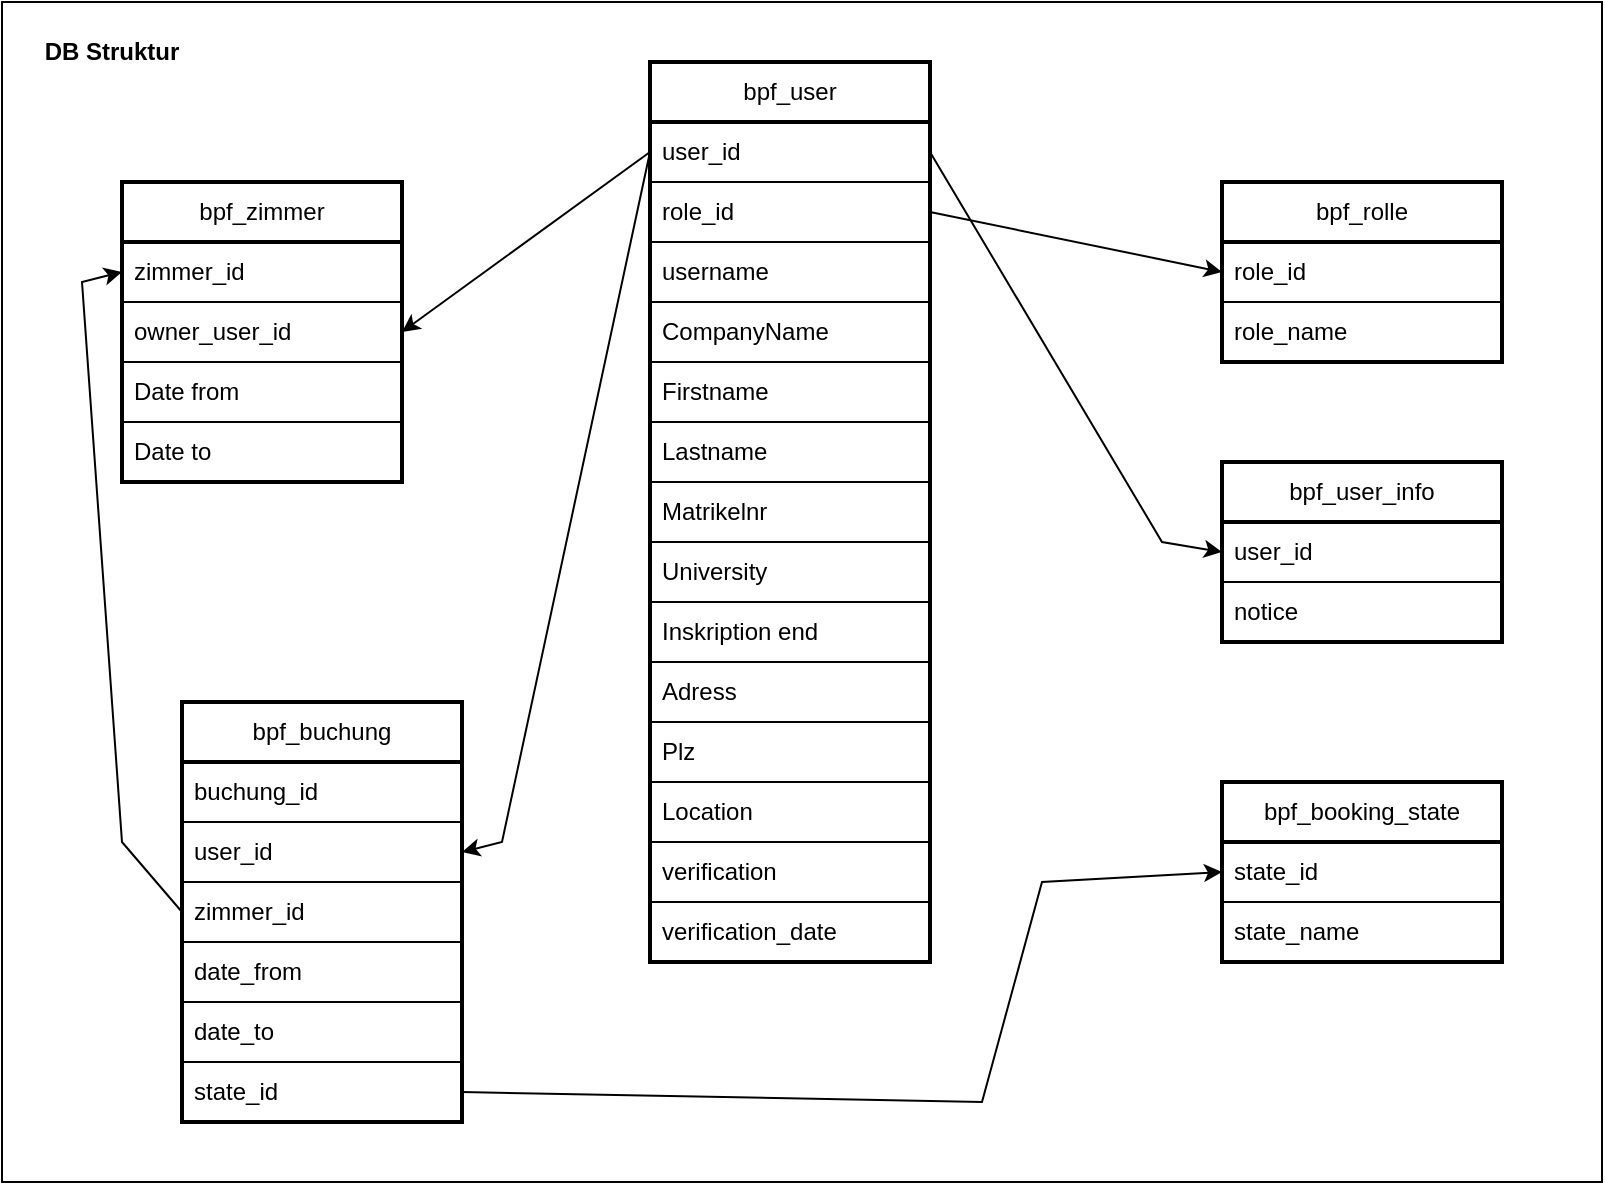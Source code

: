<mxfile version="24.8.4">
  <diagram name="Seite-1" id="seqNzez79nwPQ90MkAKn">
    <mxGraphModel dx="1434" dy="774" grid="1" gridSize="10" guides="1" tooltips="1" connect="1" arrows="1" fold="1" page="1" pageScale="1" pageWidth="827" pageHeight="1169" math="0" shadow="0">
      <root>
        <mxCell id="0" />
        <mxCell id="1" parent="0" />
        <mxCell id="hTCSjXTw4EpgJSkp03P2-50" value="" style="rounded=0;whiteSpace=wrap;html=1;" vertex="1" parent="1">
          <mxGeometry x="20" y="20" width="800" height="590" as="geometry" />
        </mxCell>
        <mxCell id="hTCSjXTw4EpgJSkp03P2-1" value="bpf_zimmer" style="swimlane;fontStyle=0;childLayout=stackLayout;horizontal=1;startSize=30;horizontalStack=0;resizeParent=1;resizeParentMax=0;resizeLast=0;collapsible=1;marginBottom=0;whiteSpace=wrap;html=1;strokeWidth=2;" vertex="1" parent="1">
          <mxGeometry x="80" y="110" width="140" height="150" as="geometry" />
        </mxCell>
        <mxCell id="hTCSjXTw4EpgJSkp03P2-2" value="zimmer_id" style="text;strokeColor=none;fillColor=none;align=left;verticalAlign=middle;spacingLeft=4;spacingRight=4;overflow=hidden;points=[[0,0.5],[1,0.5]];portConstraint=eastwest;rotatable=0;whiteSpace=wrap;html=1;" vertex="1" parent="hTCSjXTw4EpgJSkp03P2-1">
          <mxGeometry y="30" width="140" height="30" as="geometry" />
        </mxCell>
        <mxCell id="hTCSjXTw4EpgJSkp03P2-3" value="owner_user_id" style="text;strokeColor=default;fillColor=none;align=left;verticalAlign=middle;spacingLeft=4;spacingRight=4;overflow=hidden;points=[[0,0.5],[1,0.5]];portConstraint=eastwest;rotatable=0;whiteSpace=wrap;html=1;" vertex="1" parent="hTCSjXTw4EpgJSkp03P2-1">
          <mxGeometry y="60" width="140" height="30" as="geometry" />
        </mxCell>
        <mxCell id="hTCSjXTw4EpgJSkp03P2-4" value="Date from" style="text;strokeColor=default;fillColor=none;align=left;verticalAlign=middle;spacingLeft=4;spacingRight=4;overflow=hidden;points=[[0,0.5],[1,0.5]];portConstraint=eastwest;rotatable=0;whiteSpace=wrap;html=1;" vertex="1" parent="hTCSjXTw4EpgJSkp03P2-1">
          <mxGeometry y="90" width="140" height="30" as="geometry" />
        </mxCell>
        <mxCell id="hTCSjXTw4EpgJSkp03P2-26" value="Date to" style="text;strokeColor=none;fillColor=none;align=left;verticalAlign=middle;spacingLeft=4;spacingRight=4;overflow=hidden;points=[[0,0.5],[1,0.5]];portConstraint=eastwest;rotatable=0;whiteSpace=wrap;html=1;" vertex="1" parent="hTCSjXTw4EpgJSkp03P2-1">
          <mxGeometry y="120" width="140" height="30" as="geometry" />
        </mxCell>
        <mxCell id="hTCSjXTw4EpgJSkp03P2-5" value="bpf_user" style="swimlane;fontStyle=0;childLayout=stackLayout;horizontal=1;startSize=30;horizontalStack=0;resizeParent=1;resizeParentMax=0;resizeLast=0;collapsible=1;marginBottom=0;whiteSpace=wrap;html=1;strokeWidth=2;" vertex="1" parent="1">
          <mxGeometry x="344" y="50" width="140" height="450" as="geometry" />
        </mxCell>
        <mxCell id="hTCSjXTw4EpgJSkp03P2-6" value="user_id" style="text;strokeColor=default;fillColor=none;align=left;verticalAlign=middle;spacingLeft=4;spacingRight=4;overflow=hidden;points=[[0,0.5],[1,0.5]];portConstraint=eastwest;rotatable=0;whiteSpace=wrap;html=1;" vertex="1" parent="hTCSjXTw4EpgJSkp03P2-5">
          <mxGeometry y="30" width="140" height="30" as="geometry" />
        </mxCell>
        <mxCell id="hTCSjXTw4EpgJSkp03P2-7" value="role_id" style="text;strokeColor=default;fillColor=none;align=left;verticalAlign=middle;spacingLeft=4;spacingRight=4;overflow=hidden;points=[[0,0.5],[1,0.5]];portConstraint=eastwest;rotatable=0;whiteSpace=wrap;html=1;" vertex="1" parent="hTCSjXTw4EpgJSkp03P2-5">
          <mxGeometry y="60" width="140" height="30" as="geometry" />
        </mxCell>
        <mxCell id="hTCSjXTw4EpgJSkp03P2-8" value="username" style="text;strokeColor=none;fillColor=none;align=left;verticalAlign=middle;spacingLeft=4;spacingRight=4;overflow=hidden;points=[[0,0.5],[1,0.5]];portConstraint=eastwest;rotatable=0;whiteSpace=wrap;html=1;" vertex="1" parent="hTCSjXTw4EpgJSkp03P2-5">
          <mxGeometry y="90" width="140" height="30" as="geometry" />
        </mxCell>
        <mxCell id="hTCSjXTw4EpgJSkp03P2-14" value="CompanyName" style="text;strokeColor=default;fillColor=none;align=left;verticalAlign=middle;spacingLeft=4;spacingRight=4;overflow=hidden;points=[[0,0.5],[1,0.5]];portConstraint=eastwest;rotatable=0;whiteSpace=wrap;html=1;" vertex="1" parent="hTCSjXTw4EpgJSkp03P2-5">
          <mxGeometry y="120" width="140" height="30" as="geometry" />
        </mxCell>
        <mxCell id="hTCSjXTw4EpgJSkp03P2-24" value="Firstname" style="text;strokeColor=none;fillColor=none;align=left;verticalAlign=middle;spacingLeft=4;spacingRight=4;overflow=hidden;points=[[0,0.5],[1,0.5]];portConstraint=eastwest;rotatable=0;whiteSpace=wrap;html=1;" vertex="1" parent="hTCSjXTw4EpgJSkp03P2-5">
          <mxGeometry y="150" width="140" height="30" as="geometry" />
        </mxCell>
        <mxCell id="hTCSjXTw4EpgJSkp03P2-25" value="Lastname" style="text;strokeColor=default;fillColor=none;align=left;verticalAlign=middle;spacingLeft=4;spacingRight=4;overflow=hidden;points=[[0,0.5],[1,0.5]];portConstraint=eastwest;rotatable=0;whiteSpace=wrap;html=1;" vertex="1" parent="hTCSjXTw4EpgJSkp03P2-5">
          <mxGeometry y="180" width="140" height="30" as="geometry" />
        </mxCell>
        <mxCell id="hTCSjXTw4EpgJSkp03P2-34" value="Matrikelnr" style="text;strokeColor=none;fillColor=none;align=left;verticalAlign=middle;spacingLeft=4;spacingRight=4;overflow=hidden;points=[[0,0.5],[1,0.5]];portConstraint=eastwest;rotatable=0;whiteSpace=wrap;html=1;" vertex="1" parent="hTCSjXTw4EpgJSkp03P2-5">
          <mxGeometry y="210" width="140" height="30" as="geometry" />
        </mxCell>
        <mxCell id="hTCSjXTw4EpgJSkp03P2-30" value="University" style="text;strokeColor=default;fillColor=none;align=left;verticalAlign=middle;spacingLeft=4;spacingRight=4;overflow=hidden;points=[[0,0.5],[1,0.5]];portConstraint=eastwest;rotatable=0;whiteSpace=wrap;html=1;" vertex="1" parent="hTCSjXTw4EpgJSkp03P2-5">
          <mxGeometry y="240" width="140" height="30" as="geometry" />
        </mxCell>
        <mxCell id="hTCSjXTw4EpgJSkp03P2-33" value="Inskription end" style="text;strokeColor=none;fillColor=none;align=left;verticalAlign=middle;spacingLeft=4;spacingRight=4;overflow=hidden;points=[[0,0.5],[1,0.5]];portConstraint=eastwest;rotatable=0;whiteSpace=wrap;html=1;" vertex="1" parent="hTCSjXTw4EpgJSkp03P2-5">
          <mxGeometry y="270" width="140" height="30" as="geometry" />
        </mxCell>
        <mxCell id="hTCSjXTw4EpgJSkp03P2-31" value="Adress" style="text;strokeColor=default;fillColor=none;align=left;verticalAlign=middle;spacingLeft=4;spacingRight=4;overflow=hidden;points=[[0,0.5],[1,0.5]];portConstraint=eastwest;rotatable=0;whiteSpace=wrap;html=1;" vertex="1" parent="hTCSjXTw4EpgJSkp03P2-5">
          <mxGeometry y="300" width="140" height="30" as="geometry" />
        </mxCell>
        <mxCell id="hTCSjXTw4EpgJSkp03P2-32" value="Plz" style="text;strokeColor=default;fillColor=none;align=left;verticalAlign=middle;spacingLeft=4;spacingRight=4;overflow=hidden;points=[[0,0.5],[1,0.5]];portConstraint=eastwest;rotatable=0;whiteSpace=wrap;html=1;" vertex="1" parent="hTCSjXTw4EpgJSkp03P2-5">
          <mxGeometry y="330" width="140" height="30" as="geometry" />
        </mxCell>
        <mxCell id="hTCSjXTw4EpgJSkp03P2-35" value="Location" style="text;strokeColor=none;fillColor=none;align=left;verticalAlign=middle;spacingLeft=4;spacingRight=4;overflow=hidden;points=[[0,0.5],[1,0.5]];portConstraint=eastwest;rotatable=0;whiteSpace=wrap;html=1;" vertex="1" parent="hTCSjXTw4EpgJSkp03P2-5">
          <mxGeometry y="360" width="140" height="30" as="geometry" />
        </mxCell>
        <mxCell id="hTCSjXTw4EpgJSkp03P2-36" value="verification" style="text;strokeColor=default;fillColor=none;align=left;verticalAlign=middle;spacingLeft=4;spacingRight=4;overflow=hidden;points=[[0,0.5],[1,0.5]];portConstraint=eastwest;rotatable=0;whiteSpace=wrap;html=1;" vertex="1" parent="hTCSjXTw4EpgJSkp03P2-5">
          <mxGeometry y="390" width="140" height="30" as="geometry" />
        </mxCell>
        <mxCell id="hTCSjXTw4EpgJSkp03P2-37" value="verification_date" style="text;strokeColor=none;fillColor=none;align=left;verticalAlign=middle;spacingLeft=4;spacingRight=4;overflow=hidden;points=[[0,0.5],[1,0.5]];portConstraint=eastwest;rotatable=0;whiteSpace=wrap;html=1;" vertex="1" parent="hTCSjXTw4EpgJSkp03P2-5">
          <mxGeometry y="420" width="140" height="30" as="geometry" />
        </mxCell>
        <mxCell id="hTCSjXTw4EpgJSkp03P2-9" value="bpf_buchung" style="swimlane;fontStyle=0;childLayout=stackLayout;horizontal=1;startSize=30;horizontalStack=0;resizeParent=1;resizeParentMax=0;resizeLast=0;collapsible=1;marginBottom=0;whiteSpace=wrap;html=1;strokeWidth=2;" vertex="1" parent="1">
          <mxGeometry x="110" y="370" width="140" height="210" as="geometry" />
        </mxCell>
        <mxCell id="hTCSjXTw4EpgJSkp03P2-10" value="buchung_id" style="text;strokeColor=none;fillColor=none;align=left;verticalAlign=middle;spacingLeft=4;spacingRight=4;overflow=hidden;points=[[0,0.5],[1,0.5]];portConstraint=eastwest;rotatable=0;whiteSpace=wrap;html=1;" vertex="1" parent="hTCSjXTw4EpgJSkp03P2-9">
          <mxGeometry y="30" width="140" height="30" as="geometry" />
        </mxCell>
        <mxCell id="hTCSjXTw4EpgJSkp03P2-11" value="user_id" style="text;strokeColor=default;fillColor=none;align=left;verticalAlign=middle;spacingLeft=4;spacingRight=4;overflow=hidden;points=[[0,0.5],[1,0.5]];portConstraint=eastwest;rotatable=0;whiteSpace=wrap;html=1;" vertex="1" parent="hTCSjXTw4EpgJSkp03P2-9">
          <mxGeometry y="60" width="140" height="30" as="geometry" />
        </mxCell>
        <mxCell id="hTCSjXTw4EpgJSkp03P2-28" value="zimmer_id" style="text;strokeColor=none;fillColor=none;align=left;verticalAlign=middle;spacingLeft=4;spacingRight=4;overflow=hidden;points=[[0,0.5],[1,0.5]];portConstraint=eastwest;rotatable=0;whiteSpace=wrap;html=1;" vertex="1" parent="hTCSjXTw4EpgJSkp03P2-9">
          <mxGeometry y="90" width="140" height="30" as="geometry" />
        </mxCell>
        <mxCell id="hTCSjXTw4EpgJSkp03P2-12" value="date_from" style="text;strokeColor=default;fillColor=none;align=left;verticalAlign=middle;spacingLeft=4;spacingRight=4;overflow=hidden;points=[[0,0.5],[1,0.5]];portConstraint=eastwest;rotatable=0;whiteSpace=wrap;html=1;" vertex="1" parent="hTCSjXTw4EpgJSkp03P2-9">
          <mxGeometry y="120" width="140" height="30" as="geometry" />
        </mxCell>
        <mxCell id="hTCSjXTw4EpgJSkp03P2-27" value="date_to" style="text;strokeColor=none;fillColor=none;align=left;verticalAlign=middle;spacingLeft=4;spacingRight=4;overflow=hidden;points=[[0,0.5],[1,0.5]];portConstraint=eastwest;rotatable=0;whiteSpace=wrap;html=1;" vertex="1" parent="hTCSjXTw4EpgJSkp03P2-9">
          <mxGeometry y="150" width="140" height="30" as="geometry" />
        </mxCell>
        <mxCell id="hTCSjXTw4EpgJSkp03P2-29" value="state_id" style="text;strokeColor=default;fillColor=none;align=left;verticalAlign=middle;spacingLeft=4;spacingRight=4;overflow=hidden;points=[[0,0.5],[1,0.5]];portConstraint=eastwest;rotatable=0;whiteSpace=wrap;html=1;" vertex="1" parent="hTCSjXTw4EpgJSkp03P2-9">
          <mxGeometry y="180" width="140" height="30" as="geometry" />
        </mxCell>
        <mxCell id="hTCSjXTw4EpgJSkp03P2-15" value="bpf_rolle" style="swimlane;fontStyle=0;childLayout=stackLayout;horizontal=1;startSize=30;horizontalStack=0;resizeParent=1;resizeParentMax=0;resizeLast=0;collapsible=1;marginBottom=0;whiteSpace=wrap;html=1;strokeWidth=2;" vertex="1" parent="1">
          <mxGeometry x="630" y="110" width="140" height="90" as="geometry" />
        </mxCell>
        <mxCell id="hTCSjXTw4EpgJSkp03P2-16" value="role_id" style="text;strokeColor=default;fillColor=none;align=left;verticalAlign=middle;spacingLeft=4;spacingRight=4;overflow=hidden;points=[[0,0.5],[1,0.5]];portConstraint=eastwest;rotatable=0;whiteSpace=wrap;html=1;" vertex="1" parent="hTCSjXTw4EpgJSkp03P2-15">
          <mxGeometry y="30" width="140" height="30" as="geometry" />
        </mxCell>
        <mxCell id="hTCSjXTw4EpgJSkp03P2-17" value="role_name" style="text;strokeColor=none;fillColor=none;align=left;verticalAlign=middle;spacingLeft=4;spacingRight=4;overflow=hidden;points=[[0,0.5],[1,0.5]];portConstraint=eastwest;rotatable=0;whiteSpace=wrap;html=1;" vertex="1" parent="hTCSjXTw4EpgJSkp03P2-15">
          <mxGeometry y="60" width="140" height="30" as="geometry" />
        </mxCell>
        <mxCell id="hTCSjXTw4EpgJSkp03P2-38" value="bpf_user_info" style="swimlane;fontStyle=0;childLayout=stackLayout;horizontal=1;startSize=30;horizontalStack=0;resizeParent=1;resizeParentMax=0;resizeLast=0;collapsible=1;marginBottom=0;whiteSpace=wrap;html=1;strokeWidth=2;" vertex="1" parent="1">
          <mxGeometry x="630" y="250" width="140" height="90" as="geometry" />
        </mxCell>
        <mxCell id="hTCSjXTw4EpgJSkp03P2-39" value="user_id" style="text;strokeColor=none;fillColor=none;align=left;verticalAlign=middle;spacingLeft=4;spacingRight=4;overflow=hidden;points=[[0,0.5],[1,0.5]];portConstraint=eastwest;rotatable=0;whiteSpace=wrap;html=1;" vertex="1" parent="hTCSjXTw4EpgJSkp03P2-38">
          <mxGeometry y="30" width="140" height="30" as="geometry" />
        </mxCell>
        <mxCell id="hTCSjXTw4EpgJSkp03P2-40" value="notice" style="text;strokeColor=default;fillColor=none;align=left;verticalAlign=middle;spacingLeft=4;spacingRight=4;overflow=hidden;points=[[0,0.5],[1,0.5]];portConstraint=eastwest;rotatable=0;whiteSpace=wrap;html=1;" vertex="1" parent="hTCSjXTw4EpgJSkp03P2-38">
          <mxGeometry y="60" width="140" height="30" as="geometry" />
        </mxCell>
        <mxCell id="hTCSjXTw4EpgJSkp03P2-41" value="bpf_booking_state" style="swimlane;fontStyle=0;childLayout=stackLayout;horizontal=1;startSize=30;horizontalStack=0;resizeParent=1;resizeParentMax=0;resizeLast=0;collapsible=1;marginBottom=0;whiteSpace=wrap;html=1;strokeWidth=2;" vertex="1" parent="1">
          <mxGeometry x="630" y="410" width="140" height="90" as="geometry" />
        </mxCell>
        <mxCell id="hTCSjXTw4EpgJSkp03P2-42" value="state_id" style="text;strokeColor=default;fillColor=none;align=left;verticalAlign=middle;spacingLeft=4;spacingRight=4;overflow=hidden;points=[[0,0.5],[1,0.5]];portConstraint=eastwest;rotatable=0;whiteSpace=wrap;html=1;" vertex="1" parent="hTCSjXTw4EpgJSkp03P2-41">
          <mxGeometry y="30" width="140" height="30" as="geometry" />
        </mxCell>
        <mxCell id="hTCSjXTw4EpgJSkp03P2-43" value="state_name" style="text;strokeColor=none;fillColor=none;align=left;verticalAlign=middle;spacingLeft=4;spacingRight=4;overflow=hidden;points=[[0,0.5],[1,0.5]];portConstraint=eastwest;rotatable=0;whiteSpace=wrap;html=1;" vertex="1" parent="hTCSjXTw4EpgJSkp03P2-41">
          <mxGeometry y="60" width="140" height="30" as="geometry" />
        </mxCell>
        <mxCell id="hTCSjXTw4EpgJSkp03P2-44" value="" style="endArrow=classic;html=1;rounded=0;entryX=1;entryY=0.5;entryDx=0;entryDy=0;exitX=0;exitY=0.5;exitDx=0;exitDy=0;" edge="1" parent="1" source="hTCSjXTw4EpgJSkp03P2-6" target="hTCSjXTw4EpgJSkp03P2-11">
          <mxGeometry width="50" height="50" relative="1" as="geometry">
            <mxPoint x="390" y="430" as="sourcePoint" />
            <mxPoint x="440" y="380" as="targetPoint" />
            <Array as="points">
              <mxPoint x="270" y="440" />
            </Array>
          </mxGeometry>
        </mxCell>
        <mxCell id="hTCSjXTw4EpgJSkp03P2-45" value="" style="endArrow=classic;html=1;rounded=0;entryX=0;entryY=0.5;entryDx=0;entryDy=0;exitX=1;exitY=0.5;exitDx=0;exitDy=0;" edge="1" parent="1" source="hTCSjXTw4EpgJSkp03P2-7" target="hTCSjXTw4EpgJSkp03P2-16">
          <mxGeometry width="50" height="50" relative="1" as="geometry">
            <mxPoint x="390" y="430" as="sourcePoint" />
            <mxPoint x="440" y="380" as="targetPoint" />
          </mxGeometry>
        </mxCell>
        <mxCell id="hTCSjXTw4EpgJSkp03P2-46" value="" style="endArrow=classic;html=1;rounded=0;exitX=1;exitY=0.5;exitDx=0;exitDy=0;entryX=0;entryY=0.5;entryDx=0;entryDy=0;" edge="1" parent="1" source="hTCSjXTw4EpgJSkp03P2-6" target="hTCSjXTw4EpgJSkp03P2-39">
          <mxGeometry width="50" height="50" relative="1" as="geometry">
            <mxPoint x="580" y="230" as="sourcePoint" />
            <mxPoint x="600" y="295" as="targetPoint" />
            <Array as="points">
              <mxPoint x="600" y="290" />
            </Array>
          </mxGeometry>
        </mxCell>
        <mxCell id="hTCSjXTw4EpgJSkp03P2-47" value="" style="endArrow=classic;html=1;rounded=0;exitX=1;exitY=0.5;exitDx=0;exitDy=0;entryX=0;entryY=0.5;entryDx=0;entryDy=0;" edge="1" parent="1" source="hTCSjXTw4EpgJSkp03P2-29" target="hTCSjXTw4EpgJSkp03P2-42">
          <mxGeometry width="50" height="50" relative="1" as="geometry">
            <mxPoint x="390" y="430" as="sourcePoint" />
            <mxPoint x="440" y="650" as="targetPoint" />
            <Array as="points">
              <mxPoint x="510" y="570" />
              <mxPoint x="540" y="460" />
            </Array>
          </mxGeometry>
        </mxCell>
        <mxCell id="hTCSjXTw4EpgJSkp03P2-48" value="" style="endArrow=classic;html=1;rounded=0;entryX=1;entryY=0.5;entryDx=0;entryDy=0;exitX=0;exitY=0.5;exitDx=0;exitDy=0;" edge="1" parent="1" source="hTCSjXTw4EpgJSkp03P2-6" target="hTCSjXTw4EpgJSkp03P2-3">
          <mxGeometry width="50" height="50" relative="1" as="geometry">
            <mxPoint x="390" y="430" as="sourcePoint" />
            <mxPoint x="440" y="380" as="targetPoint" />
          </mxGeometry>
        </mxCell>
        <mxCell id="hTCSjXTw4EpgJSkp03P2-49" value="" style="endArrow=classic;html=1;rounded=0;entryX=0;entryY=0.5;entryDx=0;entryDy=0;exitX=0;exitY=0.5;exitDx=0;exitDy=0;" edge="1" parent="1" source="hTCSjXTw4EpgJSkp03P2-28" target="hTCSjXTw4EpgJSkp03P2-2">
          <mxGeometry width="50" height="50" relative="1" as="geometry">
            <mxPoint x="390" y="430" as="sourcePoint" />
            <mxPoint x="440" y="380" as="targetPoint" />
            <Array as="points">
              <mxPoint x="80" y="440" />
              <mxPoint x="60" y="160" />
            </Array>
          </mxGeometry>
        </mxCell>
        <mxCell id="hTCSjXTw4EpgJSkp03P2-51" value="DB Struktur" style="text;html=1;align=center;verticalAlign=middle;whiteSpace=wrap;rounded=0;fontStyle=1" vertex="1" parent="1">
          <mxGeometry x="30" y="30" width="90" height="30" as="geometry" />
        </mxCell>
      </root>
    </mxGraphModel>
  </diagram>
</mxfile>

